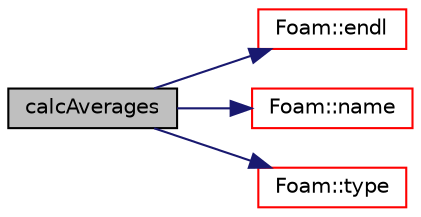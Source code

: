 digraph "calcAverages"
{
  bgcolor="transparent";
  edge [fontname="Helvetica",fontsize="10",labelfontname="Helvetica",labelfontsize="10"];
  node [fontname="Helvetica",fontsize="10",shape=record];
  rankdir="LR";
  Node259 [label="calcAverages",height=0.2,width=0.4,color="black", fillcolor="grey75", style="filled", fontcolor="black"];
  Node259 -> Node260 [color="midnightblue",fontsize="10",style="solid",fontname="Helvetica"];
  Node260 [label="Foam::endl",height=0.2,width=0.4,color="red",URL="$a21851.html#a2db8fe02a0d3909e9351bb4275b23ce4",tooltip="Add newline and flush stream. "];
  Node259 -> Node262 [color="midnightblue",fontsize="10",style="solid",fontname="Helvetica"];
  Node262 [label="Foam::name",height=0.2,width=0.4,color="red",URL="$a21851.html#adcb0df2bd4953cb6bb390272d8263c3a",tooltip="Return a string representation of a complex. "];
  Node259 -> Node265 [color="midnightblue",fontsize="10",style="solid",fontname="Helvetica"];
  Node265 [label="Foam::type",height=0.2,width=0.4,color="red",URL="$a21851.html#aec48583af672626378f501eb9fc32cd1",tooltip="Return the file type: DIRECTORY or FILE. "];
}
